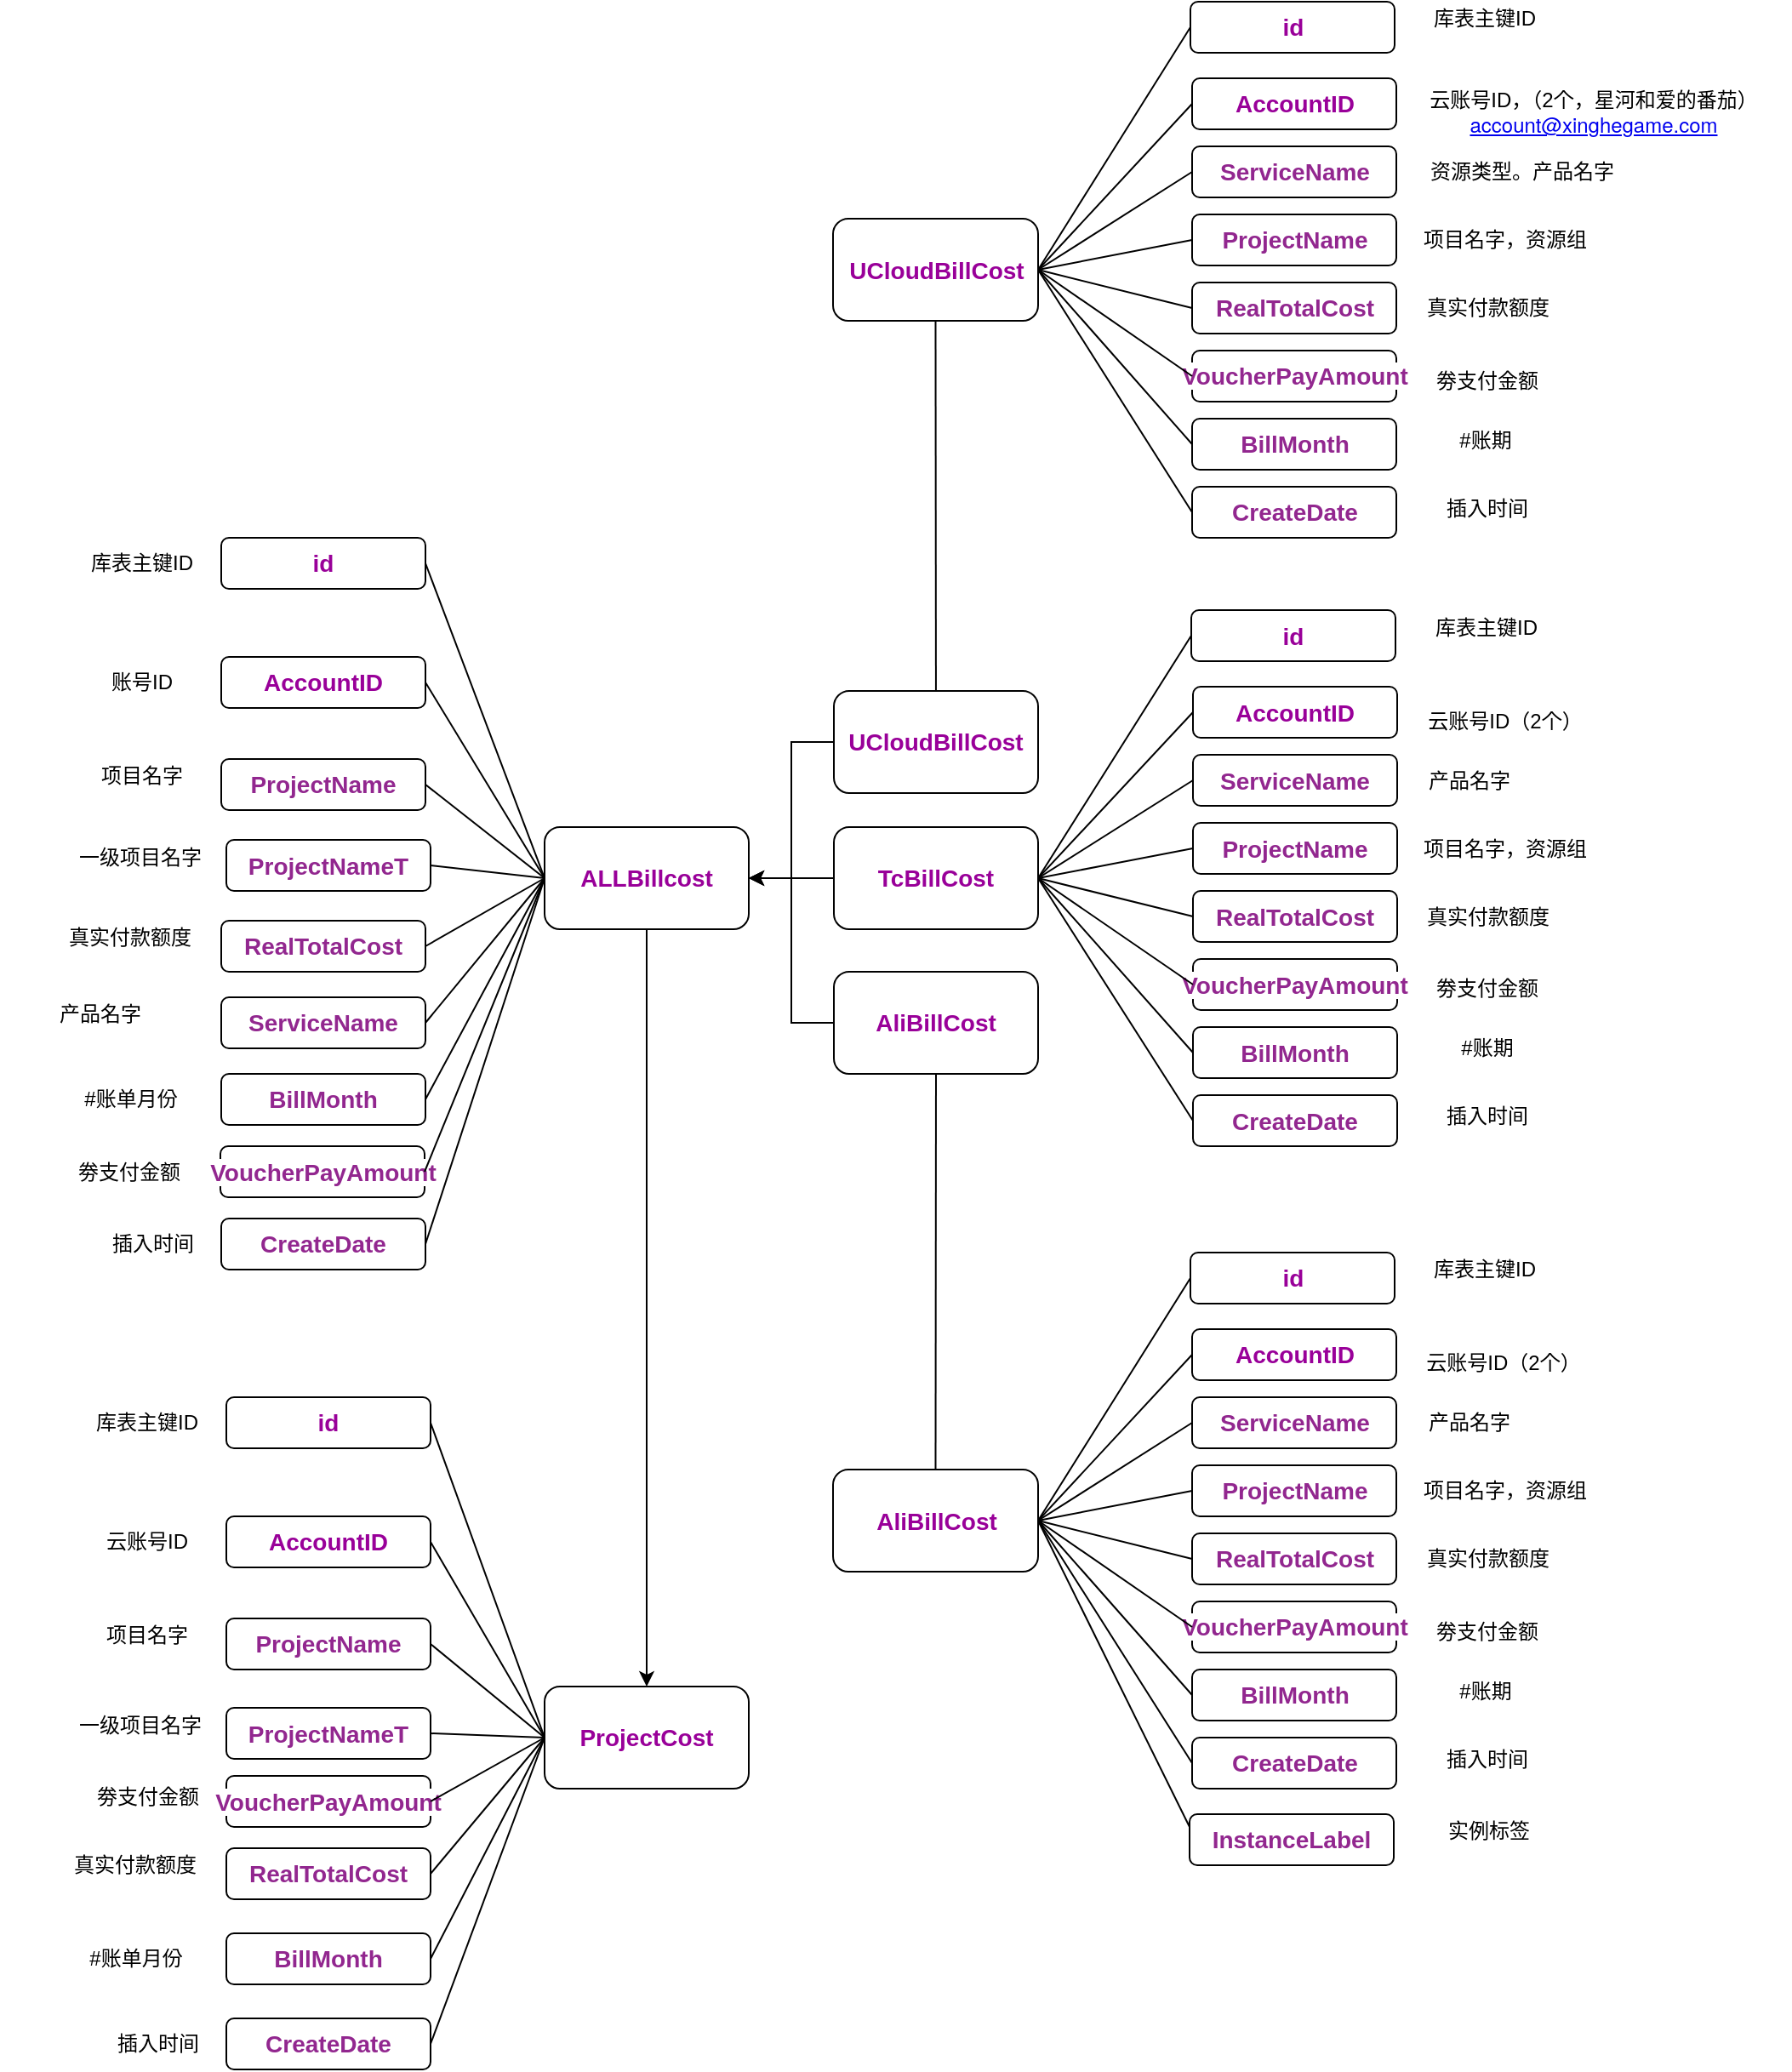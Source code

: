 <mxfile version="14.7.2" type="github">
  <diagram id="A1Ll4xMSJyslP8D5Uw_K" name="Page-1">
    <mxGraphModel dx="2162" dy="1949" grid="1" gridSize="10" guides="1" tooltips="1" connect="1" arrows="1" fold="1" page="1" pageScale="1" pageWidth="827" pageHeight="1169" background="#FFFFFF" math="0" shadow="0">
      <root>
        <mxCell id="0" />
        <mxCell id="1" parent="0" />
        <mxCell id="RVxFYE3tp8AXehIDu2Ks-37" style="edgeStyle=orthogonalEdgeStyle;rounded=0;orthogonalLoop=1;jettySize=auto;html=1;exitX=0;exitY=0.5;exitDx=0;exitDy=0;" parent="1" edge="1">
          <mxGeometry relative="1" as="geometry">
            <mxPoint x="-20" y="370" as="targetPoint" />
            <mxPoint x="30" y="370" as="sourcePoint" />
          </mxGeometry>
        </mxCell>
        <mxCell id="iCOL84NQNegIuIeDDe2q-26" style="edgeStyle=orthogonalEdgeStyle;rounded=0;orthogonalLoop=1;jettySize=auto;html=1;exitX=0.5;exitY=1;exitDx=0;exitDy=0;entryX=0.5;entryY=0;entryDx=0;entryDy=0;" edge="1" parent="1" source="RVxFYE3tp8AXehIDu2Ks-33" target="iCOL84NQNegIuIeDDe2q-1">
          <mxGeometry relative="1" as="geometry" />
        </mxCell>
        <mxCell id="RVxFYE3tp8AXehIDu2Ks-33" value="&lt;b&gt;&lt;font color=&quot;#990099&quot; style=&quot;font-size: 14px&quot;&gt;ALLBillcost&lt;/font&gt;&lt;/b&gt;" style="rounded=1;whiteSpace=wrap;html=1;" parent="1" vertex="1">
          <mxGeometry x="-140" y="340" width="120" height="60" as="geometry" />
        </mxCell>
        <mxCell id="RVxFYE3tp8AXehIDu2Ks-36" style="edgeStyle=orthogonalEdgeStyle;rounded=0;orthogonalLoop=1;jettySize=auto;html=1;exitX=0;exitY=0.5;exitDx=0;exitDy=0;entryX=1;entryY=0.5;entryDx=0;entryDy=0;" parent="1" source="RVxFYE3tp8AXehIDu2Ks-34" target="RVxFYE3tp8AXehIDu2Ks-33" edge="1">
          <mxGeometry relative="1" as="geometry" />
        </mxCell>
        <mxCell id="RVxFYE3tp8AXehIDu2Ks-34" value="&lt;b&gt;&lt;font color=&quot;#990099&quot; style=&quot;font-size: 14px&quot;&gt;UCloudBillCost&lt;/font&gt;&lt;/b&gt;" style="rounded=1;whiteSpace=wrap;html=1;" parent="1" vertex="1">
          <mxGeometry x="30" y="260" width="120" height="60" as="geometry" />
        </mxCell>
        <mxCell id="RVxFYE3tp8AXehIDu2Ks-38" style="edgeStyle=orthogonalEdgeStyle;rounded=0;orthogonalLoop=1;jettySize=auto;html=1;entryX=1;entryY=0.5;entryDx=0;entryDy=0;" parent="1" source="s6nqdzdo0AbgYBbY4Dm5-26" target="RVxFYE3tp8AXehIDu2Ks-33" edge="1">
          <mxGeometry relative="1" as="geometry">
            <mxPoint x="30" y="450" as="sourcePoint" />
          </mxGeometry>
        </mxCell>
        <mxCell id="RVxFYE3tp8AXehIDu2Ks-39" value="&lt;b style=&quot;color: rgb(153 , 0 , 153) ; font-size: 14px&quot;&gt;AccountID&lt;/b&gt;" style="rounded=1;whiteSpace=wrap;html=1;" parent="1" vertex="1">
          <mxGeometry x="-330" y="240" width="120" height="30" as="geometry" />
        </mxCell>
        <mxCell id="RVxFYE3tp8AXehIDu2Ks-40" value="&lt;span style=&quot;color: rgb(146 , 39 , 143) ; font-family: &amp;#34;menlo&amp;#34; , monospace , &amp;#34;tahoma&amp;#34; , , ; font-size: 14px ; font-weight: 700 ; background-color: rgb(255 , 255 , 255)&quot;&gt;ProjectName&lt;/span&gt;" style="rounded=1;whiteSpace=wrap;html=1;" parent="1" vertex="1">
          <mxGeometry x="-330" y="300" width="120" height="30" as="geometry" />
        </mxCell>
        <mxCell id="RVxFYE3tp8AXehIDu2Ks-41" value="&lt;span style=&quot;color: rgb(146 , 39 , 143) ; font-family: &amp;#34;menlo&amp;#34; , monospace , &amp;#34;tahoma&amp;#34; , , ; font-size: 14px ; font-weight: 700 ; background-color: rgb(255 , 255 , 255)&quot;&gt;RealTotalCost&lt;/span&gt;" style="rounded=1;whiteSpace=wrap;html=1;" parent="1" vertex="1">
          <mxGeometry x="-330" y="395" width="120" height="30" as="geometry" />
        </mxCell>
        <mxCell id="RVxFYE3tp8AXehIDu2Ks-42" value="&lt;font color=&quot;#92278f&quot;&gt;&lt;span style=&quot;font-size: 14px ; background-color: rgb(255 , 255 , 255)&quot;&gt;&lt;b&gt;ServiceName&lt;/b&gt;&lt;/span&gt;&lt;/font&gt;" style="rounded=1;whiteSpace=wrap;html=1;" parent="1" vertex="1">
          <mxGeometry x="-330" y="440" width="120" height="30" as="geometry" />
        </mxCell>
        <mxCell id="RVxFYE3tp8AXehIDu2Ks-44" value="" style="endArrow=none;html=1;exitX=0;exitY=0.5;exitDx=0;exitDy=0;entryX=1;entryY=0.5;entryDx=0;entryDy=0;" parent="1" source="RVxFYE3tp8AXehIDu2Ks-33" target="RVxFYE3tp8AXehIDu2Ks-39" edge="1">
          <mxGeometry width="50" height="50" relative="1" as="geometry">
            <mxPoint x="160" y="380" as="sourcePoint" />
            <mxPoint x="240" y="205" as="targetPoint" />
          </mxGeometry>
        </mxCell>
        <mxCell id="RVxFYE3tp8AXehIDu2Ks-45" value="" style="endArrow=none;html=1;entryX=1;entryY=0.5;entryDx=0;entryDy=0;" parent="1" target="RVxFYE3tp8AXehIDu2Ks-42" edge="1">
          <mxGeometry width="50" height="50" relative="1" as="geometry">
            <mxPoint x="-140" y="370" as="sourcePoint" />
            <mxPoint x="-160" y="265" as="targetPoint" />
          </mxGeometry>
        </mxCell>
        <mxCell id="RVxFYE3tp8AXehIDu2Ks-46" value="" style="endArrow=none;html=1;entryX=1;entryY=0.5;entryDx=0;entryDy=0;" parent="1" target="RVxFYE3tp8AXehIDu2Ks-40" edge="1">
          <mxGeometry width="50" height="50" relative="1" as="geometry">
            <mxPoint x="-140" y="370" as="sourcePoint" />
            <mxPoint x="-160" y="265" as="targetPoint" />
          </mxGeometry>
        </mxCell>
        <mxCell id="RVxFYE3tp8AXehIDu2Ks-47" value="" style="endArrow=none;html=1;entryX=1;entryY=0.5;entryDx=0;entryDy=0;" parent="1" target="RVxFYE3tp8AXehIDu2Ks-41" edge="1">
          <mxGeometry width="50" height="50" relative="1" as="geometry">
            <mxPoint x="-140" y="370" as="sourcePoint" />
            <mxPoint x="-160" y="325" as="targetPoint" />
          </mxGeometry>
        </mxCell>
        <mxCell id="RVxFYE3tp8AXehIDu2Ks-91" value="资源类型。产品名字" style="text;html=1;strokeColor=none;fillColor=none;align=center;verticalAlign=middle;whiteSpace=wrap;rounded=0;" parent="1" vertex="1">
          <mxGeometry x="359" y="-55" width="151" height="20" as="geometry" />
        </mxCell>
        <mxCell id="RVxFYE3tp8AXehIDu2Ks-92" value="云账号ID，（2个，星河和爱的番茄）&lt;a href=&quot;mailto:account@xinghegame.com&quot; style=&quot;font-family: &amp;#34;helvetica neue&amp;#34;&quot;&gt;account@xinghegame.com&lt;/a&gt;" style="text;html=1;strokeColor=none;fillColor=none;align=center;verticalAlign=middle;whiteSpace=wrap;rounded=0;" parent="1" vertex="1">
          <mxGeometry x="361" y="-90" width="231" height="20" as="geometry" />
        </mxCell>
        <mxCell id="RVxFYE3tp8AXehIDu2Ks-106" value="账号ID" style="text;html=1;strokeColor=none;fillColor=none;align=center;verticalAlign=middle;whiteSpace=wrap;rounded=0;" parent="1" vertex="1">
          <mxGeometry x="-430" y="245" width="107" height="20" as="geometry" />
        </mxCell>
        <mxCell id="RVxFYE3tp8AXehIDu2Ks-107" value="&lt;b&gt;&lt;font style=&quot;font-size: 14px&quot; color=&quot;#990099&quot;&gt;id&lt;/font&gt;&lt;/b&gt;" style="rounded=1;whiteSpace=wrap;html=1;" parent="1" vertex="1">
          <mxGeometry x="-330" y="170" width="120" height="30" as="geometry" />
        </mxCell>
        <mxCell id="RVxFYE3tp8AXehIDu2Ks-108" value="" style="endArrow=none;html=1;exitX=0;exitY=0.5;exitDx=0;exitDy=0;entryX=1;entryY=0.5;entryDx=0;entryDy=0;" parent="1" source="RVxFYE3tp8AXehIDu2Ks-33" target="RVxFYE3tp8AXehIDu2Ks-107" edge="1">
          <mxGeometry width="50" height="50" relative="1" as="geometry">
            <mxPoint x="-130" y="380" as="sourcePoint" />
            <mxPoint x="-200" y="265" as="targetPoint" />
          </mxGeometry>
        </mxCell>
        <mxCell id="RVxFYE3tp8AXehIDu2Ks-109" value="库表主键ID" style="text;html=1;strokeColor=none;fillColor=none;align=center;verticalAlign=middle;whiteSpace=wrap;rounded=0;" parent="1" vertex="1">
          <mxGeometry x="-430" y="175" width="107" height="20" as="geometry" />
        </mxCell>
        <mxCell id="RVxFYE3tp8AXehIDu2Ks-110" value="项目名字" style="text;html=1;strokeColor=none;fillColor=none;align=center;verticalAlign=middle;whiteSpace=wrap;rounded=0;" parent="1" vertex="1">
          <mxGeometry x="-430" y="300" width="107" height="20" as="geometry" />
        </mxCell>
        <mxCell id="RVxFYE3tp8AXehIDu2Ks-111" value="真实付款额度" style="text;html=1;strokeColor=none;fillColor=none;align=center;verticalAlign=middle;whiteSpace=wrap;rounded=0;" parent="1" vertex="1">
          <mxGeometry x="-437" y="395" width="107" height="20" as="geometry" />
        </mxCell>
        <mxCell id="RVxFYE3tp8AXehIDu2Ks-112" value="产品名字" style="text;html=1;strokeColor=none;fillColor=none;align=center;verticalAlign=middle;whiteSpace=wrap;rounded=0;" parent="1" vertex="1">
          <mxGeometry x="-460" y="440" width="117.5" height="20" as="geometry" />
        </mxCell>
        <mxCell id="RVxFYE3tp8AXehIDu2Ks-113" value="&lt;span style=&quot;color: rgb(146 , 39 , 143) ; font-family: &amp;#34;menlo&amp;#34; , monospace , &amp;#34;tahoma&amp;#34; , , ; font-size: 14px ; font-weight: 700 ; background-color: rgb(255 , 255 , 255)&quot;&gt;BillMonth&lt;/span&gt;" style="rounded=1;whiteSpace=wrap;html=1;" parent="1" vertex="1">
          <mxGeometry x="-330" y="485" width="120" height="30" as="geometry" />
        </mxCell>
        <mxCell id="RVxFYE3tp8AXehIDu2Ks-114" value="#账单月份" style="text;html=1;strokeColor=none;fillColor=none;align=center;verticalAlign=middle;whiteSpace=wrap;rounded=0;" parent="1" vertex="1">
          <mxGeometry x="-426.5" y="490" width="86" height="20" as="geometry" />
        </mxCell>
        <mxCell id="RVxFYE3tp8AXehIDu2Ks-115" value="&lt;font color=&quot;#92278f&quot;&gt;&lt;span style=&quot;font-size: 14px ; background-color: rgb(255 , 255 , 255)&quot;&gt;&lt;b&gt;CreateDate&lt;/b&gt;&lt;/span&gt;&lt;/font&gt;" style="rounded=1;whiteSpace=wrap;html=1;" parent="1" vertex="1">
          <mxGeometry x="-330" y="570" width="120" height="30" as="geometry" />
        </mxCell>
        <mxCell id="RVxFYE3tp8AXehIDu2Ks-116" value="插入时间" style="text;html=1;strokeColor=none;fillColor=none;align=center;verticalAlign=middle;whiteSpace=wrap;rounded=0;" parent="1" vertex="1">
          <mxGeometry x="-413" y="575" width="86" height="20" as="geometry" />
        </mxCell>
        <mxCell id="RVxFYE3tp8AXehIDu2Ks-118" value="" style="endArrow=none;html=1;entryX=1;entryY=0.5;entryDx=0;entryDy=0;exitX=0;exitY=0.5;exitDx=0;exitDy=0;" parent="1" source="RVxFYE3tp8AXehIDu2Ks-33" target="RVxFYE3tp8AXehIDu2Ks-113" edge="1">
          <mxGeometry width="50" height="50" relative="1" as="geometry">
            <mxPoint x="-130" y="380" as="sourcePoint" />
            <mxPoint x="-200" y="385" as="targetPoint" />
          </mxGeometry>
        </mxCell>
        <mxCell id="RVxFYE3tp8AXehIDu2Ks-119" value="" style="endArrow=none;html=1;entryX=1;entryY=0.5;entryDx=0;entryDy=0;exitX=0;exitY=0.5;exitDx=0;exitDy=0;" parent="1" source="RVxFYE3tp8AXehIDu2Ks-33" target="RVxFYE3tp8AXehIDu2Ks-115" edge="1">
          <mxGeometry width="50" height="50" relative="1" as="geometry">
            <mxPoint x="-130" y="380" as="sourcePoint" />
            <mxPoint x="-200" y="510" as="targetPoint" />
          </mxGeometry>
        </mxCell>
        <mxCell id="RVxFYE3tp8AXehIDu2Ks-120" value="" style="endArrow=none;html=1;entryX=0.5;entryY=1;entryDx=0;entryDy=0;" parent="1" source="RVxFYE3tp8AXehIDu2Ks-34" target="s6nqdzdo0AbgYBbY4Dm5-76" edge="1">
          <mxGeometry width="50" height="50" relative="1" as="geometry">
            <mxPoint x="120" y="350" as="sourcePoint" />
            <mxPoint x="80" y="55" as="targetPoint" />
          </mxGeometry>
        </mxCell>
        <mxCell id="RVxFYE3tp8AXehIDu2Ks-122" value="" style="endArrow=none;html=1;entryX=0.5;entryY=1;entryDx=0;entryDy=0;exitX=0.5;exitY=0;exitDx=0;exitDy=0;" parent="1" source="s6nqdzdo0AbgYBbY4Dm5-51" target="s6nqdzdo0AbgYBbY4Dm5-26" edge="1">
          <mxGeometry width="50" height="50" relative="1" as="geometry">
            <mxPoint x="90" y="750" as="sourcePoint" />
            <mxPoint x="90" y="480" as="targetPoint" />
          </mxGeometry>
        </mxCell>
        <mxCell id="s6nqdzdo0AbgYBbY4Dm5-1" value="&lt;b&gt;&lt;font color=&quot;#990099&quot; style=&quot;font-size: 14px&quot;&gt;TcBillCost&lt;/font&gt;&lt;/b&gt;" style="rounded=1;whiteSpace=wrap;html=1;" parent="1" vertex="1">
          <mxGeometry x="30" y="340" width="120" height="60" as="geometry" />
        </mxCell>
        <mxCell id="s6nqdzdo0AbgYBbY4Dm5-2" value="&lt;b style=&quot;color: rgb(153 , 0 , 153) ; font-size: 14px&quot;&gt;AccountID&lt;/b&gt;" style="rounded=1;whiteSpace=wrap;html=1;" parent="1" vertex="1">
          <mxGeometry x="241" y="257.5" width="120" height="30" as="geometry" />
        </mxCell>
        <mxCell id="s6nqdzdo0AbgYBbY4Dm5-3" value="&lt;font color=&quot;#92278f&quot;&gt;&lt;span style=&quot;font-size: 14px ; background-color: rgb(255 , 255 , 255)&quot;&gt;&lt;b&gt;ServiceName&lt;/b&gt;&lt;/span&gt;&lt;/font&gt;" style="rounded=1;whiteSpace=wrap;html=1;" parent="1" vertex="1">
          <mxGeometry x="241" y="297.5" width="120" height="30" as="geometry" />
        </mxCell>
        <mxCell id="s6nqdzdo0AbgYBbY4Dm5-4" value="&lt;span style=&quot;color: rgb(146 , 39 , 143) ; font-family: &amp;#34;menlo&amp;#34; , monospace , &amp;#34;tahoma&amp;#34; , , ; font-size: 14px ; font-weight: 700 ; background-color: rgb(255 , 255 , 255)&quot;&gt;ProjectName&lt;/span&gt;" style="rounded=1;whiteSpace=wrap;html=1;" parent="1" vertex="1">
          <mxGeometry x="241" y="337.5" width="120" height="30" as="geometry" />
        </mxCell>
        <mxCell id="s6nqdzdo0AbgYBbY4Dm5-5" value="&lt;span style=&quot;color: rgb(146 , 39 , 143) ; font-family: &amp;#34;menlo&amp;#34; , monospace , &amp;#34;tahoma&amp;#34; , , ; font-size: 14px ; font-weight: 700 ; background-color: rgb(255 , 255 , 255)&quot;&gt;RealTotalCost&lt;/span&gt;" style="rounded=1;whiteSpace=wrap;html=1;" parent="1" vertex="1">
          <mxGeometry x="241" y="377.5" width="120" height="30" as="geometry" />
        </mxCell>
        <mxCell id="s6nqdzdo0AbgYBbY4Dm5-6" value="&lt;span style=&quot;color: rgb(146 , 39 , 143) ; font-family: &amp;#34;menlo&amp;#34; , monospace , &amp;#34;tahoma&amp;#34; , , ; font-size: 14px ; font-weight: 700 ; background-color: rgb(255 , 255 , 255)&quot;&gt;VoucherPayAmount&lt;/span&gt;" style="rounded=1;whiteSpace=wrap;html=1;" parent="1" vertex="1">
          <mxGeometry x="241" y="417.5" width="120" height="30" as="geometry" />
        </mxCell>
        <mxCell id="s6nqdzdo0AbgYBbY4Dm5-7" value="&lt;span style=&quot;color: rgb(146 , 39 , 143) ; font-family: &amp;#34;menlo&amp;#34; , monospace , &amp;#34;tahoma&amp;#34; , , ; font-size: 14px ; font-weight: 700 ; background-color: rgb(255 , 255 , 255)&quot;&gt;BillMonth&lt;/span&gt;" style="rounded=1;whiteSpace=wrap;html=1;" parent="1" vertex="1">
          <mxGeometry x="241" y="457.5" width="120" height="30" as="geometry" />
        </mxCell>
        <mxCell id="s6nqdzdo0AbgYBbY4Dm5-8" value="#账期" style="text;html=1;strokeColor=none;fillColor=none;align=center;verticalAlign=middle;whiteSpace=wrap;rounded=0;" parent="1" vertex="1">
          <mxGeometry x="370.5" y="460" width="86" height="20" as="geometry" />
        </mxCell>
        <mxCell id="s6nqdzdo0AbgYBbY4Dm5-9" value="劵支付金额" style="text;html=1;strokeColor=none;fillColor=none;align=center;verticalAlign=middle;whiteSpace=wrap;rounded=0;" parent="1" vertex="1">
          <mxGeometry x="371" y="425" width="86" height="20" as="geometry" />
        </mxCell>
        <mxCell id="s6nqdzdo0AbgYBbY4Dm5-10" value="真实付款额度" style="text;html=1;strokeColor=none;fillColor=none;align=center;verticalAlign=middle;whiteSpace=wrap;rounded=0;" parent="1" vertex="1">
          <mxGeometry x="361" y="382.5" width="107" height="20" as="geometry" />
        </mxCell>
        <mxCell id="s6nqdzdo0AbgYBbY4Dm5-11" value="项目名字，资源组" style="text;html=1;strokeColor=none;fillColor=none;align=center;verticalAlign=middle;whiteSpace=wrap;rounded=0;" parent="1" vertex="1">
          <mxGeometry x="371" y="342.5" width="107" height="20" as="geometry" />
        </mxCell>
        <mxCell id="s6nqdzdo0AbgYBbY4Dm5-12" value="产品名字" style="text;html=1;strokeColor=none;fillColor=none;align=center;verticalAlign=middle;whiteSpace=wrap;rounded=0;" parent="1" vertex="1">
          <mxGeometry x="350" y="302.5" width="107" height="20" as="geometry" />
        </mxCell>
        <mxCell id="s6nqdzdo0AbgYBbY4Dm5-13" value="云账号ID（2个）" style="text;html=1;strokeColor=none;fillColor=none;align=center;verticalAlign=middle;whiteSpace=wrap;rounded=0;" parent="1" vertex="1">
          <mxGeometry x="370.5" y="267.5" width="107" height="20" as="geometry" />
        </mxCell>
        <mxCell id="s6nqdzdo0AbgYBbY4Dm5-14" value="&lt;font color=&quot;#92278f&quot;&gt;&lt;span style=&quot;font-size: 14px ; background-color: rgb(255 , 255 , 255)&quot;&gt;&lt;b&gt;CreateDate&lt;/b&gt;&lt;/span&gt;&lt;/font&gt;" style="rounded=1;whiteSpace=wrap;html=1;" parent="1" vertex="1">
          <mxGeometry x="241" y="497.5" width="120" height="30" as="geometry" />
        </mxCell>
        <mxCell id="s6nqdzdo0AbgYBbY4Dm5-15" value="插入时间" style="text;html=1;strokeColor=none;fillColor=none;align=center;verticalAlign=middle;whiteSpace=wrap;rounded=0;" parent="1" vertex="1">
          <mxGeometry x="371" y="500" width="86" height="20" as="geometry" />
        </mxCell>
        <mxCell id="s6nqdzdo0AbgYBbY4Dm5-16" value="" style="endArrow=none;html=1;exitX=1;exitY=0.5;exitDx=0;exitDy=0;entryX=0;entryY=0.5;entryDx=0;entryDy=0;" parent="1" source="s6nqdzdo0AbgYBbY4Dm5-1" target="s6nqdzdo0AbgYBbY4Dm5-3" edge="1">
          <mxGeometry width="50" height="50" relative="1" as="geometry">
            <mxPoint x="150" y="365" as="sourcePoint" />
            <mxPoint x="230" y="230" as="targetPoint" />
          </mxGeometry>
        </mxCell>
        <mxCell id="s6nqdzdo0AbgYBbY4Dm5-17" value="" style="endArrow=none;html=1;exitX=1;exitY=0.5;exitDx=0;exitDy=0;entryX=0;entryY=0.5;entryDx=0;entryDy=0;" parent="1" source="s6nqdzdo0AbgYBbY4Dm5-1" target="s6nqdzdo0AbgYBbY4Dm5-2" edge="1">
          <mxGeometry width="50" height="50" relative="1" as="geometry">
            <mxPoint x="150" y="365" as="sourcePoint" />
            <mxPoint x="230" y="190" as="targetPoint" />
          </mxGeometry>
        </mxCell>
        <mxCell id="s6nqdzdo0AbgYBbY4Dm5-18" value="" style="endArrow=none;html=1;entryX=0;entryY=0.5;entryDx=0;entryDy=0;exitX=1;exitY=0.5;exitDx=0;exitDy=0;" parent="1" source="s6nqdzdo0AbgYBbY4Dm5-1" target="s6nqdzdo0AbgYBbY4Dm5-4" edge="1">
          <mxGeometry width="50" height="50" relative="1" as="geometry">
            <mxPoint x="150" y="365" as="sourcePoint" />
            <mxPoint x="230" y="270" as="targetPoint" />
          </mxGeometry>
        </mxCell>
        <mxCell id="s6nqdzdo0AbgYBbY4Dm5-19" value="" style="endArrow=none;html=1;entryX=0;entryY=0.5;entryDx=0;entryDy=0;exitX=1;exitY=0.5;exitDx=0;exitDy=0;" parent="1" source="s6nqdzdo0AbgYBbY4Dm5-1" target="s6nqdzdo0AbgYBbY4Dm5-5" edge="1">
          <mxGeometry width="50" height="50" relative="1" as="geometry">
            <mxPoint x="150" y="370" as="sourcePoint" />
            <mxPoint x="230" y="310" as="targetPoint" />
          </mxGeometry>
        </mxCell>
        <mxCell id="s6nqdzdo0AbgYBbY4Dm5-20" value="" style="endArrow=none;html=1;exitX=1;exitY=0.5;exitDx=0;exitDy=0;entryX=0;entryY=0.5;entryDx=0;entryDy=0;" parent="1" source="s6nqdzdo0AbgYBbY4Dm5-1" target="s6nqdzdo0AbgYBbY4Dm5-6" edge="1">
          <mxGeometry width="50" height="50" relative="1" as="geometry">
            <mxPoint x="150" y="365" as="sourcePoint" />
            <mxPoint x="230" y="350" as="targetPoint" />
          </mxGeometry>
        </mxCell>
        <mxCell id="s6nqdzdo0AbgYBbY4Dm5-21" value="" style="endArrow=none;html=1;entryX=0;entryY=0.5;entryDx=0;entryDy=0;exitX=1;exitY=0.5;exitDx=0;exitDy=0;" parent="1" source="s6nqdzdo0AbgYBbY4Dm5-1" target="s6nqdzdo0AbgYBbY4Dm5-7" edge="1">
          <mxGeometry width="50" height="50" relative="1" as="geometry">
            <mxPoint x="190" y="420" as="sourcePoint" />
            <mxPoint x="230" y="390" as="targetPoint" />
          </mxGeometry>
        </mxCell>
        <mxCell id="s6nqdzdo0AbgYBbY4Dm5-22" value="" style="endArrow=none;html=1;exitX=1;exitY=0.5;exitDx=0;exitDy=0;entryX=0;entryY=0.5;entryDx=0;entryDy=0;" parent="1" source="s6nqdzdo0AbgYBbY4Dm5-1" target="s6nqdzdo0AbgYBbY4Dm5-14" edge="1">
          <mxGeometry width="50" height="50" relative="1" as="geometry">
            <mxPoint x="150" y="365" as="sourcePoint" />
            <mxPoint x="230" y="430" as="targetPoint" />
          </mxGeometry>
        </mxCell>
        <mxCell id="s6nqdzdo0AbgYBbY4Dm5-23" value="&lt;b&gt;&lt;font style=&quot;font-size: 14px&quot; color=&quot;#990099&quot;&gt;id&lt;/font&gt;&lt;/b&gt;" style="rounded=1;whiteSpace=wrap;html=1;" parent="1" vertex="1">
          <mxGeometry x="240" y="212.5" width="120" height="30" as="geometry" />
        </mxCell>
        <mxCell id="s6nqdzdo0AbgYBbY4Dm5-24" value="库表主键ID" style="text;html=1;strokeColor=none;fillColor=none;align=center;verticalAlign=middle;whiteSpace=wrap;rounded=0;" parent="1" vertex="1">
          <mxGeometry x="359.5" y="212.5" width="107" height="20" as="geometry" />
        </mxCell>
        <mxCell id="s6nqdzdo0AbgYBbY4Dm5-25" value="" style="endArrow=none;html=1;exitX=1;exitY=0.5;exitDx=0;exitDy=0;entryX=0;entryY=0.5;entryDx=0;entryDy=0;" parent="1" source="s6nqdzdo0AbgYBbY4Dm5-1" target="s6nqdzdo0AbgYBbY4Dm5-23" edge="1">
          <mxGeometry width="50" height="50" relative="1" as="geometry">
            <mxPoint x="160" y="375" as="sourcePoint" />
            <mxPoint x="240" y="200" as="targetPoint" />
          </mxGeometry>
        </mxCell>
        <mxCell id="s6nqdzdo0AbgYBbY4Dm5-26" value="&lt;b&gt;&lt;font color=&quot;#990099&quot; style=&quot;font-size: 14px&quot;&gt;AliBillCost&lt;/font&gt;&lt;/b&gt;" style="rounded=1;whiteSpace=wrap;html=1;" parent="1" vertex="1">
          <mxGeometry x="30" y="425" width="120" height="60" as="geometry" />
        </mxCell>
        <mxCell id="s6nqdzdo0AbgYBbY4Dm5-51" value="&lt;b&gt;&lt;font color=&quot;#990099&quot; style=&quot;font-size: 14px&quot;&gt;AliBillCost&lt;/font&gt;&lt;/b&gt;" style="rounded=1;whiteSpace=wrap;html=1;" parent="1" vertex="1">
          <mxGeometry x="29.5" y="717.5" width="120.5" height="60" as="geometry" />
        </mxCell>
        <mxCell id="s6nqdzdo0AbgYBbY4Dm5-52" value="&lt;b style=&quot;color: rgb(153 , 0 , 153) ; font-size: 14px&quot;&gt;AccountID&lt;/b&gt;" style="rounded=1;whiteSpace=wrap;html=1;" parent="1" vertex="1">
          <mxGeometry x="240.5" y="635" width="120" height="30" as="geometry" />
        </mxCell>
        <mxCell id="s6nqdzdo0AbgYBbY4Dm5-53" value="&lt;font color=&quot;#92278f&quot;&gt;&lt;span style=&quot;font-size: 14px ; background-color: rgb(255 , 255 , 255)&quot;&gt;&lt;b&gt;ServiceName&lt;/b&gt;&lt;/span&gt;&lt;/font&gt;" style="rounded=1;whiteSpace=wrap;html=1;" parent="1" vertex="1">
          <mxGeometry x="240.5" y="675" width="120" height="30" as="geometry" />
        </mxCell>
        <mxCell id="s6nqdzdo0AbgYBbY4Dm5-54" value="&lt;span style=&quot;color: rgb(146 , 39 , 143) ; font-family: &amp;#34;menlo&amp;#34; , monospace , &amp;#34;tahoma&amp;#34; , , ; font-size: 14px ; font-weight: 700 ; background-color: rgb(255 , 255 , 255)&quot;&gt;ProjectName&lt;/span&gt;" style="rounded=1;whiteSpace=wrap;html=1;" parent="1" vertex="1">
          <mxGeometry x="240.5" y="715" width="120" height="30" as="geometry" />
        </mxCell>
        <mxCell id="s6nqdzdo0AbgYBbY4Dm5-55" value="&lt;span style=&quot;color: rgb(146 , 39 , 143) ; font-family: &amp;#34;menlo&amp;#34; , monospace , &amp;#34;tahoma&amp;#34; , , ; font-size: 14px ; font-weight: 700 ; background-color: rgb(255 , 255 , 255)&quot;&gt;RealTotalCost&lt;/span&gt;" style="rounded=1;whiteSpace=wrap;html=1;" parent="1" vertex="1">
          <mxGeometry x="240.5" y="755" width="120" height="30" as="geometry" />
        </mxCell>
        <mxCell id="s6nqdzdo0AbgYBbY4Dm5-56" value="&lt;span style=&quot;color: rgb(146 , 39 , 143) ; font-family: &amp;#34;menlo&amp;#34; , monospace , &amp;#34;tahoma&amp;#34; , , ; font-size: 14px ; font-weight: 700 ; background-color: rgb(255 , 255 , 255)&quot;&gt;VoucherPayAmount&lt;/span&gt;" style="rounded=1;whiteSpace=wrap;html=1;" parent="1" vertex="1">
          <mxGeometry x="240.5" y="795" width="120" height="30" as="geometry" />
        </mxCell>
        <mxCell id="s6nqdzdo0AbgYBbY4Dm5-57" value="&lt;span style=&quot;color: rgb(146 , 39 , 143) ; font-family: &amp;#34;menlo&amp;#34; , monospace , &amp;#34;tahoma&amp;#34; , , ; font-size: 14px ; font-weight: 700 ; background-color: rgb(255 , 255 , 255)&quot;&gt;BillMonth&lt;/span&gt;" style="rounded=1;whiteSpace=wrap;html=1;" parent="1" vertex="1">
          <mxGeometry x="240.5" y="835" width="120" height="30" as="geometry" />
        </mxCell>
        <mxCell id="s6nqdzdo0AbgYBbY4Dm5-58" value="#账期" style="text;html=1;strokeColor=none;fillColor=none;align=center;verticalAlign=middle;whiteSpace=wrap;rounded=0;" parent="1" vertex="1">
          <mxGeometry x="370" y="837.5" width="86" height="20" as="geometry" />
        </mxCell>
        <mxCell id="s6nqdzdo0AbgYBbY4Dm5-59" value="劵支付金额" style="text;html=1;strokeColor=none;fillColor=none;align=center;verticalAlign=middle;whiteSpace=wrap;rounded=0;" parent="1" vertex="1">
          <mxGeometry x="370.5" y="802.5" width="86" height="20" as="geometry" />
        </mxCell>
        <mxCell id="s6nqdzdo0AbgYBbY4Dm5-60" value="真实付款额度" style="text;html=1;strokeColor=none;fillColor=none;align=center;verticalAlign=middle;whiteSpace=wrap;rounded=0;" parent="1" vertex="1">
          <mxGeometry x="360.5" y="760" width="107" height="20" as="geometry" />
        </mxCell>
        <mxCell id="s6nqdzdo0AbgYBbY4Dm5-61" value="项目名字，资源组" style="text;html=1;strokeColor=none;fillColor=none;align=center;verticalAlign=middle;whiteSpace=wrap;rounded=0;" parent="1" vertex="1">
          <mxGeometry x="370.5" y="720" width="107" height="20" as="geometry" />
        </mxCell>
        <mxCell id="s6nqdzdo0AbgYBbY4Dm5-62" value="产品名字" style="text;html=1;strokeColor=none;fillColor=none;align=center;verticalAlign=middle;whiteSpace=wrap;rounded=0;" parent="1" vertex="1">
          <mxGeometry x="349.5" y="680" width="107" height="20" as="geometry" />
        </mxCell>
        <mxCell id="s6nqdzdo0AbgYBbY4Dm5-63" value="云账号ID（2个）" style="text;html=1;strokeColor=none;fillColor=none;align=center;verticalAlign=middle;whiteSpace=wrap;rounded=0;" parent="1" vertex="1">
          <mxGeometry x="370" y="645" width="107" height="20" as="geometry" />
        </mxCell>
        <mxCell id="s6nqdzdo0AbgYBbY4Dm5-64" value="&lt;font color=&quot;#92278f&quot;&gt;&lt;span style=&quot;font-size: 14px ; background-color: rgb(255 , 255 , 255)&quot;&gt;&lt;b&gt;CreateDate&lt;/b&gt;&lt;/span&gt;&lt;/font&gt;" style="rounded=1;whiteSpace=wrap;html=1;" parent="1" vertex="1">
          <mxGeometry x="240.5" y="875" width="120" height="30" as="geometry" />
        </mxCell>
        <mxCell id="s6nqdzdo0AbgYBbY4Dm5-65" value="插入时间" style="text;html=1;strokeColor=none;fillColor=none;align=center;verticalAlign=middle;whiteSpace=wrap;rounded=0;" parent="1" vertex="1">
          <mxGeometry x="370.5" y="877.5" width="86" height="20" as="geometry" />
        </mxCell>
        <mxCell id="s6nqdzdo0AbgYBbY4Dm5-66" value="" style="endArrow=none;html=1;exitX=1;exitY=0.5;exitDx=0;exitDy=0;entryX=0;entryY=0.5;entryDx=0;entryDy=0;" parent="1" source="s6nqdzdo0AbgYBbY4Dm5-51" target="s6nqdzdo0AbgYBbY4Dm5-53" edge="1">
          <mxGeometry width="50" height="50" relative="1" as="geometry">
            <mxPoint x="149.5" y="742.5" as="sourcePoint" />
            <mxPoint x="229.5" y="607.5" as="targetPoint" />
          </mxGeometry>
        </mxCell>
        <mxCell id="s6nqdzdo0AbgYBbY4Dm5-67" value="" style="endArrow=none;html=1;exitX=1;exitY=0.5;exitDx=0;exitDy=0;entryX=0;entryY=0.5;entryDx=0;entryDy=0;" parent="1" source="s6nqdzdo0AbgYBbY4Dm5-51" target="s6nqdzdo0AbgYBbY4Dm5-52" edge="1">
          <mxGeometry width="50" height="50" relative="1" as="geometry">
            <mxPoint x="149.5" y="742.5" as="sourcePoint" />
            <mxPoint x="229.5" y="567.5" as="targetPoint" />
          </mxGeometry>
        </mxCell>
        <mxCell id="s6nqdzdo0AbgYBbY4Dm5-68" value="" style="endArrow=none;html=1;entryX=0;entryY=0.5;entryDx=0;entryDy=0;exitX=1;exitY=0.5;exitDx=0;exitDy=0;" parent="1" source="s6nqdzdo0AbgYBbY4Dm5-51" target="s6nqdzdo0AbgYBbY4Dm5-54" edge="1">
          <mxGeometry width="50" height="50" relative="1" as="geometry">
            <mxPoint x="149.5" y="742.5" as="sourcePoint" />
            <mxPoint x="229.5" y="647.5" as="targetPoint" />
          </mxGeometry>
        </mxCell>
        <mxCell id="s6nqdzdo0AbgYBbY4Dm5-69" value="" style="endArrow=none;html=1;entryX=0;entryY=0.5;entryDx=0;entryDy=0;exitX=1;exitY=0.5;exitDx=0;exitDy=0;" parent="1" source="s6nqdzdo0AbgYBbY4Dm5-51" target="s6nqdzdo0AbgYBbY4Dm5-55" edge="1">
          <mxGeometry width="50" height="50" relative="1" as="geometry">
            <mxPoint x="149.5" y="747.5" as="sourcePoint" />
            <mxPoint x="229.5" y="687.5" as="targetPoint" />
          </mxGeometry>
        </mxCell>
        <mxCell id="s6nqdzdo0AbgYBbY4Dm5-70" value="" style="endArrow=none;html=1;exitX=1;exitY=0.5;exitDx=0;exitDy=0;entryX=0;entryY=0.5;entryDx=0;entryDy=0;" parent="1" source="s6nqdzdo0AbgYBbY4Dm5-51" target="s6nqdzdo0AbgYBbY4Dm5-56" edge="1">
          <mxGeometry width="50" height="50" relative="1" as="geometry">
            <mxPoint x="149.5" y="742.5" as="sourcePoint" />
            <mxPoint x="229.5" y="727.5" as="targetPoint" />
          </mxGeometry>
        </mxCell>
        <mxCell id="s6nqdzdo0AbgYBbY4Dm5-71" value="" style="endArrow=none;html=1;entryX=0;entryY=0.5;entryDx=0;entryDy=0;exitX=1;exitY=0.5;exitDx=0;exitDy=0;" parent="1" source="s6nqdzdo0AbgYBbY4Dm5-51" target="s6nqdzdo0AbgYBbY4Dm5-57" edge="1">
          <mxGeometry width="50" height="50" relative="1" as="geometry">
            <mxPoint x="189.5" y="797.5" as="sourcePoint" />
            <mxPoint x="229.5" y="767.5" as="targetPoint" />
          </mxGeometry>
        </mxCell>
        <mxCell id="s6nqdzdo0AbgYBbY4Dm5-72" value="" style="endArrow=none;html=1;exitX=1;exitY=0.5;exitDx=0;exitDy=0;entryX=0;entryY=0.5;entryDx=0;entryDy=0;" parent="1" source="s6nqdzdo0AbgYBbY4Dm5-51" target="s6nqdzdo0AbgYBbY4Dm5-64" edge="1">
          <mxGeometry width="50" height="50" relative="1" as="geometry">
            <mxPoint x="149.5" y="742.5" as="sourcePoint" />
            <mxPoint x="229.5" y="807.5" as="targetPoint" />
          </mxGeometry>
        </mxCell>
        <mxCell id="s6nqdzdo0AbgYBbY4Dm5-73" value="&lt;b&gt;&lt;font style=&quot;font-size: 14px&quot; color=&quot;#990099&quot;&gt;id&lt;/font&gt;&lt;/b&gt;" style="rounded=1;whiteSpace=wrap;html=1;" parent="1" vertex="1">
          <mxGeometry x="239.5" y="590" width="120" height="30" as="geometry" />
        </mxCell>
        <mxCell id="s6nqdzdo0AbgYBbY4Dm5-74" value="库表主键ID" style="text;html=1;strokeColor=none;fillColor=none;align=center;verticalAlign=middle;whiteSpace=wrap;rounded=0;" parent="1" vertex="1">
          <mxGeometry x="359" y="590" width="107" height="20" as="geometry" />
        </mxCell>
        <mxCell id="s6nqdzdo0AbgYBbY4Dm5-75" value="" style="endArrow=none;html=1;exitX=1;exitY=0.5;exitDx=0;exitDy=0;entryX=0;entryY=0.5;entryDx=0;entryDy=0;" parent="1" source="s6nqdzdo0AbgYBbY4Dm5-51" target="s6nqdzdo0AbgYBbY4Dm5-73" edge="1">
          <mxGeometry width="50" height="50" relative="1" as="geometry">
            <mxPoint x="159.5" y="752.5" as="sourcePoint" />
            <mxPoint x="239.5" y="577.5" as="targetPoint" />
          </mxGeometry>
        </mxCell>
        <mxCell id="s6nqdzdo0AbgYBbY4Dm5-76" value="&lt;b&gt;&lt;font color=&quot;#990099&quot; style=&quot;font-size: 14px&quot;&gt;UCloudBillCost&lt;/font&gt;&lt;/b&gt;" style="rounded=1;whiteSpace=wrap;html=1;" parent="1" vertex="1">
          <mxGeometry x="29.5" y="-17.5" width="120.5" height="60" as="geometry" />
        </mxCell>
        <mxCell id="s6nqdzdo0AbgYBbY4Dm5-77" value="&lt;font color=&quot;#990099&quot;&gt;&lt;span style=&quot;font-size: 14px&quot;&gt;&lt;b&gt;AccountID&lt;/b&gt;&lt;/span&gt;&lt;/font&gt;" style="rounded=1;whiteSpace=wrap;html=1;" parent="1" vertex="1">
          <mxGeometry x="240.5" y="-100" width="120" height="30" as="geometry" />
        </mxCell>
        <mxCell id="s6nqdzdo0AbgYBbY4Dm5-78" value="&lt;font color=&quot;#92278f&quot;&gt;&lt;span style=&quot;font-size: 14px ; background-color: rgb(255 , 255 , 255)&quot;&gt;&lt;b&gt;ServiceName&lt;/b&gt;&lt;/span&gt;&lt;/font&gt;" style="rounded=1;whiteSpace=wrap;html=1;" parent="1" vertex="1">
          <mxGeometry x="240.5" y="-60" width="120" height="30" as="geometry" />
        </mxCell>
        <mxCell id="s6nqdzdo0AbgYBbY4Dm5-79" value="&lt;span style=&quot;color: rgb(146 , 39 , 143) ; font-family: &amp;#34;menlo&amp;#34; , monospace , &amp;#34;tahoma&amp;#34; , , ; font-size: 14px ; font-weight: 700 ; background-color: rgb(255 , 255 , 255)&quot;&gt;ProjectName&lt;/span&gt;" style="rounded=1;whiteSpace=wrap;html=1;" parent="1" vertex="1">
          <mxGeometry x="240.5" y="-20" width="120" height="30" as="geometry" />
        </mxCell>
        <mxCell id="s6nqdzdo0AbgYBbY4Dm5-80" value="&lt;span style=&quot;color: rgb(146 , 39 , 143) ; font-family: &amp;#34;menlo&amp;#34; , monospace , &amp;#34;tahoma&amp;#34; , , ; font-size: 14px ; font-weight: 700 ; background-color: rgb(255 , 255 , 255)&quot;&gt;RealTotalCost&lt;/span&gt;" style="rounded=1;whiteSpace=wrap;html=1;" parent="1" vertex="1">
          <mxGeometry x="240.5" y="20" width="120" height="30" as="geometry" />
        </mxCell>
        <mxCell id="s6nqdzdo0AbgYBbY4Dm5-81" value="&lt;span style=&quot;color: rgb(146 , 39 , 143) ; font-family: &amp;#34;menlo&amp;#34; , monospace , &amp;#34;tahoma&amp;#34; , , ; font-size: 14px ; font-weight: 700 ; background-color: rgb(255 , 255 , 255)&quot;&gt;VoucherPayAmount&lt;/span&gt;" style="rounded=1;whiteSpace=wrap;html=1;" parent="1" vertex="1">
          <mxGeometry x="240.5" y="60" width="120" height="30" as="geometry" />
        </mxCell>
        <mxCell id="s6nqdzdo0AbgYBbY4Dm5-82" value="&lt;span style=&quot;color: rgb(146 , 39 , 143) ; font-family: &amp;#34;menlo&amp;#34; , monospace , &amp;#34;tahoma&amp;#34; , , ; font-size: 14px ; font-weight: 700 ; background-color: rgb(255 , 255 , 255)&quot;&gt;BillMonth&lt;/span&gt;" style="rounded=1;whiteSpace=wrap;html=1;" parent="1" vertex="1">
          <mxGeometry x="240.5" y="100" width="120" height="30" as="geometry" />
        </mxCell>
        <mxCell id="s6nqdzdo0AbgYBbY4Dm5-83" value="#账期" style="text;html=1;strokeColor=none;fillColor=none;align=center;verticalAlign=middle;whiteSpace=wrap;rounded=0;" parent="1" vertex="1">
          <mxGeometry x="370" y="102.5" width="86" height="20" as="geometry" />
        </mxCell>
        <mxCell id="s6nqdzdo0AbgYBbY4Dm5-84" value="劵支付金额" style="text;html=1;strokeColor=none;fillColor=none;align=center;verticalAlign=middle;whiteSpace=wrap;rounded=0;" parent="1" vertex="1">
          <mxGeometry x="370.5" y="67.5" width="86" height="20" as="geometry" />
        </mxCell>
        <mxCell id="s6nqdzdo0AbgYBbY4Dm5-85" value="真实付款额度" style="text;html=1;strokeColor=none;fillColor=none;align=center;verticalAlign=middle;whiteSpace=wrap;rounded=0;" parent="1" vertex="1">
          <mxGeometry x="360.5" y="25" width="107" height="20" as="geometry" />
        </mxCell>
        <mxCell id="s6nqdzdo0AbgYBbY4Dm5-86" value="项目名字，资源组" style="text;html=1;strokeColor=none;fillColor=none;align=center;verticalAlign=middle;whiteSpace=wrap;rounded=0;" parent="1" vertex="1">
          <mxGeometry x="370.5" y="-15" width="107" height="20" as="geometry" />
        </mxCell>
        <mxCell id="s6nqdzdo0AbgYBbY4Dm5-89" value="&lt;font color=&quot;#92278f&quot;&gt;&lt;span style=&quot;font-size: 14px ; background-color: rgb(255 , 255 , 255)&quot;&gt;&lt;b&gt;CreateDate&lt;/b&gt;&lt;/span&gt;&lt;/font&gt;" style="rounded=1;whiteSpace=wrap;html=1;" parent="1" vertex="1">
          <mxGeometry x="240.5" y="140" width="120" height="30" as="geometry" />
        </mxCell>
        <mxCell id="s6nqdzdo0AbgYBbY4Dm5-90" value="插入时间" style="text;html=1;strokeColor=none;fillColor=none;align=center;verticalAlign=middle;whiteSpace=wrap;rounded=0;" parent="1" vertex="1">
          <mxGeometry x="370.5" y="142.5" width="86" height="20" as="geometry" />
        </mxCell>
        <mxCell id="s6nqdzdo0AbgYBbY4Dm5-91" value="" style="endArrow=none;html=1;exitX=1;exitY=0.5;exitDx=0;exitDy=0;entryX=0;entryY=0.5;entryDx=0;entryDy=0;" parent="1" source="s6nqdzdo0AbgYBbY4Dm5-76" target="s6nqdzdo0AbgYBbY4Dm5-78" edge="1">
          <mxGeometry width="50" height="50" relative="1" as="geometry">
            <mxPoint x="149.5" y="7.5" as="sourcePoint" />
            <mxPoint x="229.5" y="-127.5" as="targetPoint" />
          </mxGeometry>
        </mxCell>
        <mxCell id="s6nqdzdo0AbgYBbY4Dm5-92" value="" style="endArrow=none;html=1;exitX=1;exitY=0.5;exitDx=0;exitDy=0;entryX=0;entryY=0.5;entryDx=0;entryDy=0;" parent="1" source="s6nqdzdo0AbgYBbY4Dm5-76" target="s6nqdzdo0AbgYBbY4Dm5-77" edge="1">
          <mxGeometry width="50" height="50" relative="1" as="geometry">
            <mxPoint x="149.5" y="7.5" as="sourcePoint" />
            <mxPoint x="229.5" y="-167.5" as="targetPoint" />
          </mxGeometry>
        </mxCell>
        <mxCell id="s6nqdzdo0AbgYBbY4Dm5-93" value="" style="endArrow=none;html=1;entryX=0;entryY=0.5;entryDx=0;entryDy=0;exitX=1;exitY=0.5;exitDx=0;exitDy=0;" parent="1" source="s6nqdzdo0AbgYBbY4Dm5-76" target="s6nqdzdo0AbgYBbY4Dm5-79" edge="1">
          <mxGeometry width="50" height="50" relative="1" as="geometry">
            <mxPoint x="149.5" y="7.5" as="sourcePoint" />
            <mxPoint x="229.5" y="-87.5" as="targetPoint" />
          </mxGeometry>
        </mxCell>
        <mxCell id="s6nqdzdo0AbgYBbY4Dm5-94" value="" style="endArrow=none;html=1;entryX=0;entryY=0.5;entryDx=0;entryDy=0;exitX=1;exitY=0.5;exitDx=0;exitDy=0;" parent="1" source="s6nqdzdo0AbgYBbY4Dm5-76" target="s6nqdzdo0AbgYBbY4Dm5-80" edge="1">
          <mxGeometry width="50" height="50" relative="1" as="geometry">
            <mxPoint x="149.5" y="12.5" as="sourcePoint" />
            <mxPoint x="229.5" y="-47.5" as="targetPoint" />
          </mxGeometry>
        </mxCell>
        <mxCell id="s6nqdzdo0AbgYBbY4Dm5-95" value="" style="endArrow=none;html=1;exitX=1;exitY=0.5;exitDx=0;exitDy=0;entryX=0;entryY=0.5;entryDx=0;entryDy=0;" parent="1" source="s6nqdzdo0AbgYBbY4Dm5-76" target="s6nqdzdo0AbgYBbY4Dm5-81" edge="1">
          <mxGeometry width="50" height="50" relative="1" as="geometry">
            <mxPoint x="149.5" y="7.5" as="sourcePoint" />
            <mxPoint x="229.5" y="-7.5" as="targetPoint" />
          </mxGeometry>
        </mxCell>
        <mxCell id="s6nqdzdo0AbgYBbY4Dm5-96" value="" style="endArrow=none;html=1;entryX=0;entryY=0.5;entryDx=0;entryDy=0;exitX=1;exitY=0.5;exitDx=0;exitDy=0;" parent="1" source="s6nqdzdo0AbgYBbY4Dm5-76" target="s6nqdzdo0AbgYBbY4Dm5-82" edge="1">
          <mxGeometry width="50" height="50" relative="1" as="geometry">
            <mxPoint x="189.5" y="62.5" as="sourcePoint" />
            <mxPoint x="229.5" y="32.5" as="targetPoint" />
          </mxGeometry>
        </mxCell>
        <mxCell id="s6nqdzdo0AbgYBbY4Dm5-97" value="" style="endArrow=none;html=1;exitX=1;exitY=0.5;exitDx=0;exitDy=0;entryX=0;entryY=0.5;entryDx=0;entryDy=0;" parent="1" source="s6nqdzdo0AbgYBbY4Dm5-76" target="s6nqdzdo0AbgYBbY4Dm5-89" edge="1">
          <mxGeometry width="50" height="50" relative="1" as="geometry">
            <mxPoint x="149.5" y="7.5" as="sourcePoint" />
            <mxPoint x="229.5" y="72.5" as="targetPoint" />
          </mxGeometry>
        </mxCell>
        <mxCell id="s6nqdzdo0AbgYBbY4Dm5-98" value="&lt;b&gt;&lt;font style=&quot;font-size: 14px&quot; color=&quot;#990099&quot;&gt;id&lt;/font&gt;&lt;/b&gt;" style="rounded=1;whiteSpace=wrap;html=1;" parent="1" vertex="1">
          <mxGeometry x="239.5" y="-145" width="120" height="30" as="geometry" />
        </mxCell>
        <mxCell id="s6nqdzdo0AbgYBbY4Dm5-99" value="库表主键ID" style="text;html=1;strokeColor=none;fillColor=none;align=center;verticalAlign=middle;whiteSpace=wrap;rounded=0;" parent="1" vertex="1">
          <mxGeometry x="359" y="-145" width="107" height="20" as="geometry" />
        </mxCell>
        <mxCell id="s6nqdzdo0AbgYBbY4Dm5-100" value="" style="endArrow=none;html=1;exitX=1;exitY=0.5;exitDx=0;exitDy=0;entryX=0;entryY=0.5;entryDx=0;entryDy=0;" parent="1" source="s6nqdzdo0AbgYBbY4Dm5-76" target="s6nqdzdo0AbgYBbY4Dm5-98" edge="1">
          <mxGeometry width="50" height="50" relative="1" as="geometry">
            <mxPoint x="159.5" y="17.5" as="sourcePoint" />
            <mxPoint x="239.5" y="-157.5" as="targetPoint" />
          </mxGeometry>
        </mxCell>
        <mxCell id="krzDVGQAOqtmqDcxTARG-1" value="&lt;span style=&quot;color: rgb(146 , 39 , 143) ; font-size: 14px ; font-weight: 700 ; background-color: rgb(255 , 255 , 255)&quot;&gt;ProjectNameT&lt;/span&gt;" style="rounded=1;whiteSpace=wrap;html=1;" parent="1" vertex="1">
          <mxGeometry x="-327" y="347.5" width="120" height="30" as="geometry" />
        </mxCell>
        <mxCell id="krzDVGQAOqtmqDcxTARG-2" value="一级项目名字" style="text;html=1;strokeColor=none;fillColor=none;align=center;verticalAlign=middle;whiteSpace=wrap;rounded=0;" parent="1" vertex="1">
          <mxGeometry x="-431" y="347.5" width="107" height="20" as="geometry" />
        </mxCell>
        <mxCell id="krzDVGQAOqtmqDcxTARG-3" value="" style="endArrow=none;html=1;entryX=1;entryY=0.5;entryDx=0;entryDy=0;exitX=0;exitY=0.5;exitDx=0;exitDy=0;" parent="1" source="RVxFYE3tp8AXehIDu2Ks-33" target="krzDVGQAOqtmqDcxTARG-1" edge="1">
          <mxGeometry width="50" height="50" relative="1" as="geometry">
            <mxPoint x="-130" y="380" as="sourcePoint" />
            <mxPoint x="-200" y="560" as="targetPoint" />
          </mxGeometry>
        </mxCell>
        <mxCell id="krzDVGQAOqtmqDcxTARG-4" value="&lt;font color=&quot;#92278f&quot;&gt;&lt;span style=&quot;font-size: 14px ; background-color: rgb(255 , 255 , 255)&quot;&gt;&lt;b&gt;InstanceLabel&lt;/b&gt;&lt;/span&gt;&lt;/font&gt;" style="rounded=1;whiteSpace=wrap;html=1;" parent="1" vertex="1">
          <mxGeometry x="239" y="920" width="120" height="30" as="geometry" />
        </mxCell>
        <mxCell id="krzDVGQAOqtmqDcxTARG-5" value="实例标签" style="text;html=1;strokeColor=none;fillColor=none;align=center;verticalAlign=middle;whiteSpace=wrap;rounded=0;" parent="1" vertex="1">
          <mxGeometry x="371.5" y="920" width="86" height="20" as="geometry" />
        </mxCell>
        <mxCell id="krzDVGQAOqtmqDcxTARG-6" value="" style="endArrow=none;html=1;entryX=0;entryY=0.25;entryDx=0;entryDy=0;exitX=1;exitY=0.5;exitDx=0;exitDy=0;" parent="1" source="s6nqdzdo0AbgYBbY4Dm5-51" target="krzDVGQAOqtmqDcxTARG-4" edge="1">
          <mxGeometry width="50" height="50" relative="1" as="geometry">
            <mxPoint x="160" y="757.5" as="sourcePoint" />
            <mxPoint x="250.5" y="900" as="targetPoint" />
          </mxGeometry>
        </mxCell>
        <mxCell id="iCOL84NQNegIuIeDDe2q-1" value="&lt;b&gt;&lt;font color=&quot;#990099&quot; style=&quot;font-size: 14px&quot;&gt;ProjectCost&lt;/font&gt;&lt;/b&gt;" style="rounded=1;whiteSpace=wrap;html=1;" vertex="1" parent="1">
          <mxGeometry x="-140" y="845" width="120" height="60" as="geometry" />
        </mxCell>
        <mxCell id="iCOL84NQNegIuIeDDe2q-2" value="&lt;b style=&quot;color: rgb(153 , 0 , 153) ; font-size: 14px&quot;&gt;AccountID&lt;/b&gt;" style="rounded=1;whiteSpace=wrap;html=1;" vertex="1" parent="1">
          <mxGeometry x="-327" y="745" width="120" height="30" as="geometry" />
        </mxCell>
        <mxCell id="iCOL84NQNegIuIeDDe2q-3" value="&lt;span style=&quot;color: rgb(146 , 39 , 143) ; font-family: &amp;#34;menlo&amp;#34; , monospace , &amp;#34;tahoma&amp;#34; , , ; font-size: 14px ; font-weight: 700 ; background-color: rgb(255 , 255 , 255)&quot;&gt;ProjectName&lt;/span&gt;" style="rounded=1;whiteSpace=wrap;html=1;" vertex="1" parent="1">
          <mxGeometry x="-327" y="805" width="120" height="30" as="geometry" />
        </mxCell>
        <mxCell id="iCOL84NQNegIuIeDDe2q-4" value="&lt;span style=&quot;color: rgb(146 , 39 , 143) ; font-family: &amp;#34;menlo&amp;#34; , monospace , &amp;#34;tahoma&amp;#34; , , ; font-size: 14px ; font-weight: 700 ; background-color: rgb(255 , 255 , 255)&quot;&gt;RealTotalCost&lt;/span&gt;" style="rounded=1;whiteSpace=wrap;html=1;" vertex="1" parent="1">
          <mxGeometry x="-327" y="940" width="120" height="30" as="geometry" />
        </mxCell>
        <mxCell id="iCOL84NQNegIuIeDDe2q-6" value="" style="endArrow=none;html=1;exitX=0;exitY=0.5;exitDx=0;exitDy=0;entryX=1;entryY=0.5;entryDx=0;entryDy=0;" edge="1" parent="1" source="iCOL84NQNegIuIeDDe2q-1" target="iCOL84NQNegIuIeDDe2q-2">
          <mxGeometry width="50" height="50" relative="1" as="geometry">
            <mxPoint x="163" y="885" as="sourcePoint" />
            <mxPoint x="243" y="710" as="targetPoint" />
          </mxGeometry>
        </mxCell>
        <mxCell id="iCOL84NQNegIuIeDDe2q-8" value="" style="endArrow=none;html=1;entryX=1;entryY=0.5;entryDx=0;entryDy=0;exitX=0;exitY=0.5;exitDx=0;exitDy=0;" edge="1" parent="1" target="iCOL84NQNegIuIeDDe2q-3" source="iCOL84NQNegIuIeDDe2q-1">
          <mxGeometry width="50" height="50" relative="1" as="geometry">
            <mxPoint x="-137" y="875" as="sourcePoint" />
            <mxPoint x="-157" y="770" as="targetPoint" />
          </mxGeometry>
        </mxCell>
        <mxCell id="iCOL84NQNegIuIeDDe2q-9" value="" style="endArrow=none;html=1;entryX=1;entryY=0.5;entryDx=0;entryDy=0;exitX=0;exitY=0.5;exitDx=0;exitDy=0;" edge="1" parent="1" target="iCOL84NQNegIuIeDDe2q-4" source="iCOL84NQNegIuIeDDe2q-1">
          <mxGeometry width="50" height="50" relative="1" as="geometry">
            <mxPoint x="-137" y="875" as="sourcePoint" />
            <mxPoint x="-157" y="830" as="targetPoint" />
          </mxGeometry>
        </mxCell>
        <mxCell id="iCOL84NQNegIuIeDDe2q-10" value="云账号ID" style="text;html=1;strokeColor=none;fillColor=none;align=center;verticalAlign=middle;whiteSpace=wrap;rounded=0;" vertex="1" parent="1">
          <mxGeometry x="-427" y="750" width="107" height="20" as="geometry" />
        </mxCell>
        <mxCell id="iCOL84NQNegIuIeDDe2q-11" value="&lt;b&gt;&lt;font style=&quot;font-size: 14px&quot; color=&quot;#990099&quot;&gt;id&lt;/font&gt;&lt;/b&gt;" style="rounded=1;whiteSpace=wrap;html=1;" vertex="1" parent="1">
          <mxGeometry x="-327" y="675" width="120" height="30" as="geometry" />
        </mxCell>
        <mxCell id="iCOL84NQNegIuIeDDe2q-12" value="" style="endArrow=none;html=1;exitX=0;exitY=0.5;exitDx=0;exitDy=0;entryX=1;entryY=0.5;entryDx=0;entryDy=0;" edge="1" parent="1" source="iCOL84NQNegIuIeDDe2q-1" target="iCOL84NQNegIuIeDDe2q-11">
          <mxGeometry width="50" height="50" relative="1" as="geometry">
            <mxPoint x="-127" y="885" as="sourcePoint" />
            <mxPoint x="-197" y="770" as="targetPoint" />
          </mxGeometry>
        </mxCell>
        <mxCell id="iCOL84NQNegIuIeDDe2q-13" value="库表主键ID" style="text;html=1;strokeColor=none;fillColor=none;align=center;verticalAlign=middle;whiteSpace=wrap;rounded=0;" vertex="1" parent="1">
          <mxGeometry x="-427" y="680" width="107" height="20" as="geometry" />
        </mxCell>
        <mxCell id="iCOL84NQNegIuIeDDe2q-14" value="项目名字" style="text;html=1;strokeColor=none;fillColor=none;align=center;verticalAlign=middle;whiteSpace=wrap;rounded=0;" vertex="1" parent="1">
          <mxGeometry x="-427" y="805" width="107" height="20" as="geometry" />
        </mxCell>
        <mxCell id="iCOL84NQNegIuIeDDe2q-15" value="真实付款额度" style="text;html=1;strokeColor=none;fillColor=none;align=center;verticalAlign=middle;whiteSpace=wrap;rounded=0;" vertex="1" parent="1">
          <mxGeometry x="-434" y="940" width="107" height="20" as="geometry" />
        </mxCell>
        <mxCell id="iCOL84NQNegIuIeDDe2q-16" value="&lt;span style=&quot;color: rgb(146 , 39 , 143) ; font-family: &amp;#34;menlo&amp;#34; , monospace , &amp;#34;tahoma&amp;#34; , , ; font-size: 14px ; font-weight: 700 ; background-color: rgb(255 , 255 , 255)&quot;&gt;BillMonth&lt;/span&gt;" style="rounded=1;whiteSpace=wrap;html=1;" vertex="1" parent="1">
          <mxGeometry x="-327" y="990" width="120" height="30" as="geometry" />
        </mxCell>
        <mxCell id="iCOL84NQNegIuIeDDe2q-17" value="#账单月份" style="text;html=1;strokeColor=none;fillColor=none;align=center;verticalAlign=middle;whiteSpace=wrap;rounded=0;" vertex="1" parent="1">
          <mxGeometry x="-423.5" y="995" width="86" height="20" as="geometry" />
        </mxCell>
        <mxCell id="iCOL84NQNegIuIeDDe2q-18" value="&lt;font color=&quot;#92278f&quot;&gt;&lt;span style=&quot;font-size: 14px ; background-color: rgb(255 , 255 , 255)&quot;&gt;&lt;b&gt;CreateDate&lt;/b&gt;&lt;/span&gt;&lt;/font&gt;" style="rounded=1;whiteSpace=wrap;html=1;" vertex="1" parent="1">
          <mxGeometry x="-327" y="1040" width="120" height="30" as="geometry" />
        </mxCell>
        <mxCell id="iCOL84NQNegIuIeDDe2q-19" value="插入时间" style="text;html=1;strokeColor=none;fillColor=none;align=center;verticalAlign=middle;whiteSpace=wrap;rounded=0;" vertex="1" parent="1">
          <mxGeometry x="-410" y="1045" width="86" height="20" as="geometry" />
        </mxCell>
        <mxCell id="iCOL84NQNegIuIeDDe2q-20" value="" style="endArrow=none;html=1;entryX=1;entryY=0.5;entryDx=0;entryDy=0;exitX=0;exitY=0.5;exitDx=0;exitDy=0;" edge="1" parent="1" source="iCOL84NQNegIuIeDDe2q-1" target="iCOL84NQNegIuIeDDe2q-16">
          <mxGeometry width="50" height="50" relative="1" as="geometry">
            <mxPoint x="-127" y="885" as="sourcePoint" />
            <mxPoint x="-197" y="890" as="targetPoint" />
          </mxGeometry>
        </mxCell>
        <mxCell id="iCOL84NQNegIuIeDDe2q-21" value="" style="endArrow=none;html=1;entryX=1;entryY=0.5;entryDx=0;entryDy=0;exitX=0;exitY=0.5;exitDx=0;exitDy=0;" edge="1" parent="1" source="iCOL84NQNegIuIeDDe2q-1" target="iCOL84NQNegIuIeDDe2q-18">
          <mxGeometry width="50" height="50" relative="1" as="geometry">
            <mxPoint x="-127" y="885" as="sourcePoint" />
            <mxPoint x="-197" y="1015" as="targetPoint" />
          </mxGeometry>
        </mxCell>
        <mxCell id="iCOL84NQNegIuIeDDe2q-22" value="&lt;span style=&quot;color: rgb(146 , 39 , 143) ; font-size: 14px ; font-weight: 700 ; background-color: rgb(255 , 255 , 255)&quot;&gt;ProjectNameT&lt;/span&gt;" style="rounded=1;whiteSpace=wrap;html=1;" vertex="1" parent="1">
          <mxGeometry x="-327" y="857.5" width="120" height="30" as="geometry" />
        </mxCell>
        <mxCell id="iCOL84NQNegIuIeDDe2q-23" value="一级项目名字" style="text;html=1;strokeColor=none;fillColor=none;align=center;verticalAlign=middle;whiteSpace=wrap;rounded=0;" vertex="1" parent="1">
          <mxGeometry x="-431" y="857.5" width="107" height="20" as="geometry" />
        </mxCell>
        <mxCell id="iCOL84NQNegIuIeDDe2q-24" value="" style="endArrow=none;html=1;entryX=1;entryY=0.5;entryDx=0;entryDy=0;exitX=0;exitY=0.5;exitDx=0;exitDy=0;" edge="1" parent="1" source="iCOL84NQNegIuIeDDe2q-1" target="iCOL84NQNegIuIeDDe2q-22">
          <mxGeometry width="50" height="50" relative="1" as="geometry">
            <mxPoint x="-127" y="885" as="sourcePoint" />
            <mxPoint x="-197" y="1065" as="targetPoint" />
          </mxGeometry>
        </mxCell>
        <mxCell id="iCOL84NQNegIuIeDDe2q-28" value="&lt;span style=&quot;color: rgb(146 , 39 , 143) ; font-size: 14px ; font-weight: 700 ; background-color: rgb(255 , 255 , 255)&quot;&gt;VoucherPayAmount&lt;/span&gt;" style="rounded=1;whiteSpace=wrap;html=1;" vertex="1" parent="1">
          <mxGeometry x="-330.5" y="527.5" width="120" height="30" as="geometry" />
        </mxCell>
        <mxCell id="iCOL84NQNegIuIeDDe2q-29" value="劵支付金额" style="text;html=1;strokeColor=none;fillColor=none;align=center;verticalAlign=middle;whiteSpace=wrap;rounded=0;" vertex="1" parent="1">
          <mxGeometry x="-427" y="532.5" width="86" height="20" as="geometry" />
        </mxCell>
        <mxCell id="iCOL84NQNegIuIeDDe2q-30" value="" style="endArrow=none;html=1;entryX=1;entryY=0.5;entryDx=0;entryDy=0;" edge="1" parent="1" target="iCOL84NQNegIuIeDDe2q-28">
          <mxGeometry width="50" height="50" relative="1" as="geometry">
            <mxPoint x="-140" y="370" as="sourcePoint" />
            <mxPoint x="-200" y="510" as="targetPoint" />
          </mxGeometry>
        </mxCell>
        <mxCell id="iCOL84NQNegIuIeDDe2q-31" value="&lt;span style=&quot;color: rgb(146 , 39 , 143) ; font-family: &amp;#34;menlo&amp;#34; , monospace , &amp;#34;tahoma&amp;#34; , , ; font-size: 14px ; font-weight: 700 ; background-color: rgb(255 , 255 , 255)&quot;&gt;VoucherPayAmount&lt;/span&gt;" style="rounded=1;whiteSpace=wrap;html=1;" vertex="1" parent="1">
          <mxGeometry x="-327" y="897.5" width="120" height="30" as="geometry" />
        </mxCell>
        <mxCell id="iCOL84NQNegIuIeDDe2q-32" value="劵支付金额" style="text;html=1;strokeColor=none;fillColor=none;align=center;verticalAlign=middle;whiteSpace=wrap;rounded=0;" vertex="1" parent="1">
          <mxGeometry x="-416.5" y="900" width="86" height="20" as="geometry" />
        </mxCell>
        <mxCell id="iCOL84NQNegIuIeDDe2q-33" value="" style="endArrow=none;html=1;entryX=1;entryY=0.5;entryDx=0;entryDy=0;exitX=0;exitY=0.5;exitDx=0;exitDy=0;" edge="1" parent="1" source="iCOL84NQNegIuIeDDe2q-1" target="iCOL84NQNegIuIeDDe2q-31">
          <mxGeometry width="50" height="50" relative="1" as="geometry">
            <mxPoint x="-130" y="885" as="sourcePoint" />
            <mxPoint x="-197" y="882.5" as="targetPoint" />
          </mxGeometry>
        </mxCell>
      </root>
    </mxGraphModel>
  </diagram>
</mxfile>
